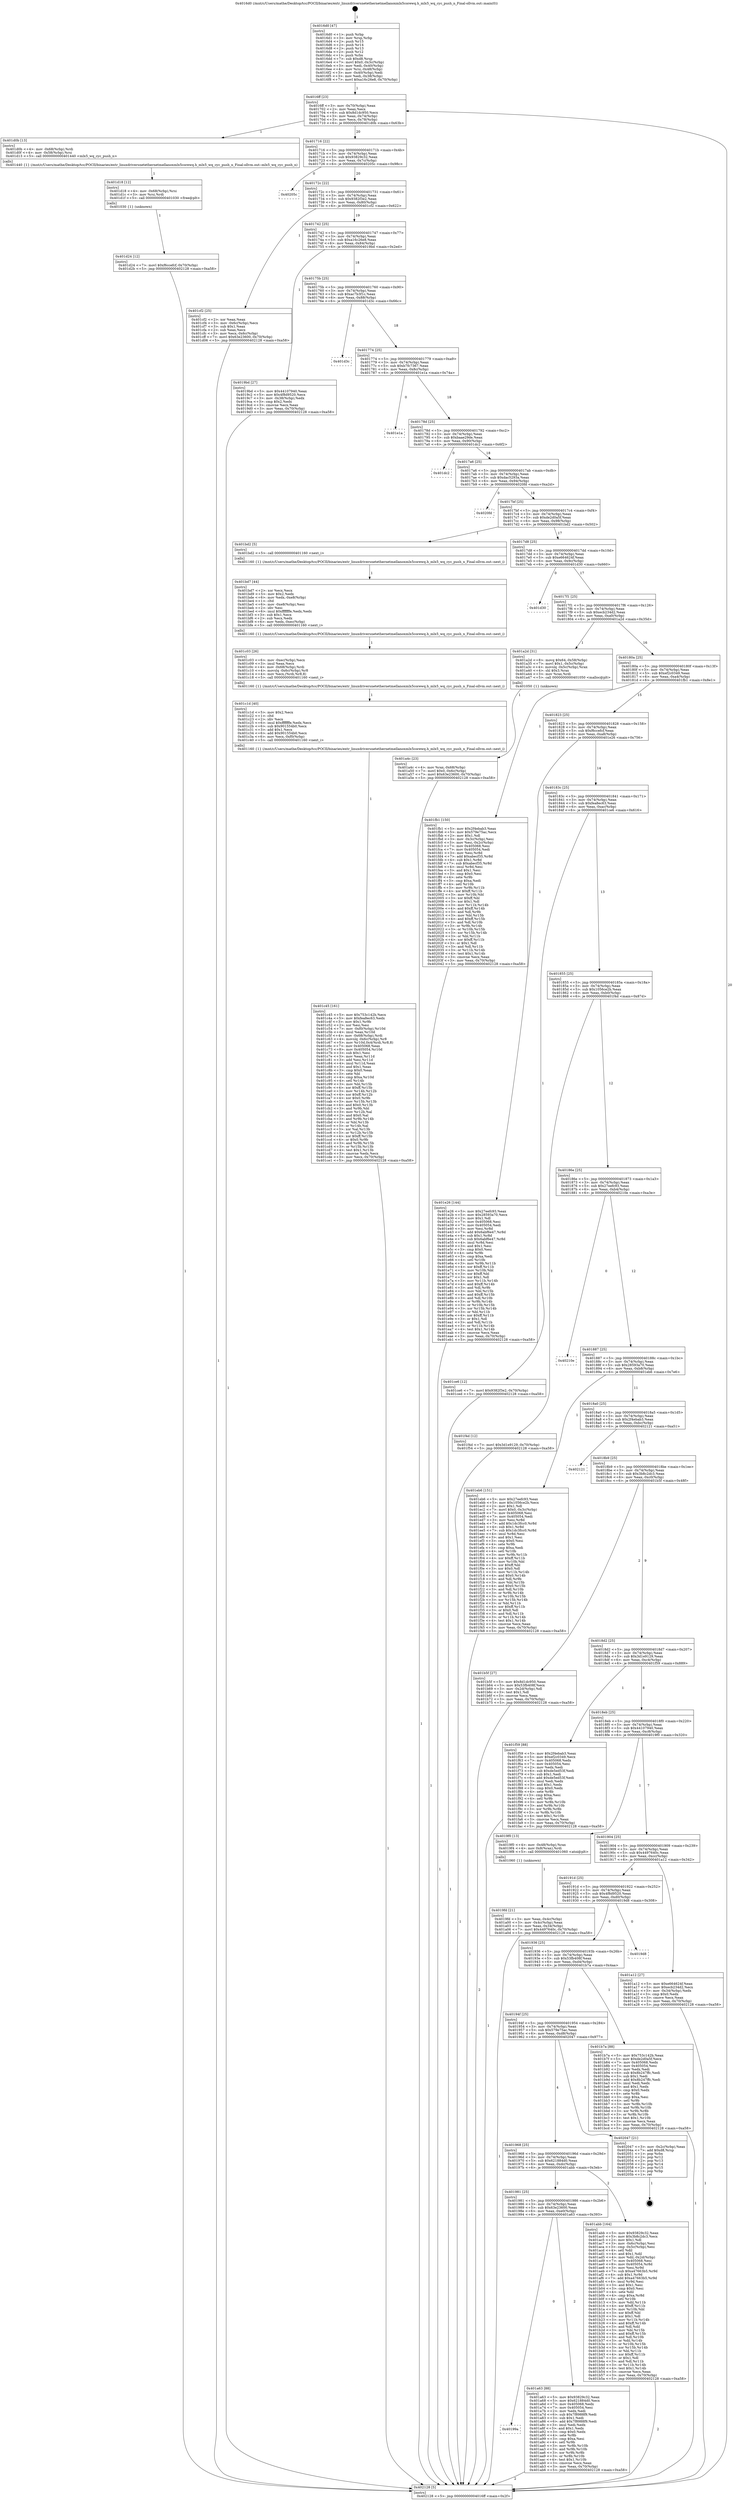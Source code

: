digraph "0x4016d0" {
  label = "0x4016d0 (/mnt/c/Users/mathe/Desktop/tcc/POCII/binaries/extr_linuxdriversnetethernetmellanoxmlx5corewq.h_mlx5_wq_cyc_push_n_Final-ollvm.out::main(0))"
  labelloc = "t"
  node[shape=record]

  Entry [label="",width=0.3,height=0.3,shape=circle,fillcolor=black,style=filled]
  "0x4016ff" [label="{
     0x4016ff [23]\l
     | [instrs]\l
     &nbsp;&nbsp;0x4016ff \<+3\>: mov -0x70(%rbp),%eax\l
     &nbsp;&nbsp;0x401702 \<+2\>: mov %eax,%ecx\l
     &nbsp;&nbsp;0x401704 \<+6\>: sub $0x8d1dc950,%ecx\l
     &nbsp;&nbsp;0x40170a \<+3\>: mov %eax,-0x74(%rbp)\l
     &nbsp;&nbsp;0x40170d \<+3\>: mov %ecx,-0x78(%rbp)\l
     &nbsp;&nbsp;0x401710 \<+6\>: je 0000000000401d0b \<main+0x63b\>\l
  }"]
  "0x401d0b" [label="{
     0x401d0b [13]\l
     | [instrs]\l
     &nbsp;&nbsp;0x401d0b \<+4\>: mov -0x68(%rbp),%rdi\l
     &nbsp;&nbsp;0x401d0f \<+4\>: mov -0x58(%rbp),%rsi\l
     &nbsp;&nbsp;0x401d13 \<+5\>: call 0000000000401440 \<mlx5_wq_cyc_push_n\>\l
     | [calls]\l
     &nbsp;&nbsp;0x401440 \{1\} (/mnt/c/Users/mathe/Desktop/tcc/POCII/binaries/extr_linuxdriversnetethernetmellanoxmlx5corewq.h_mlx5_wq_cyc_push_n_Final-ollvm.out::mlx5_wq_cyc_push_n)\l
  }"]
  "0x401716" [label="{
     0x401716 [22]\l
     | [instrs]\l
     &nbsp;&nbsp;0x401716 \<+5\>: jmp 000000000040171b \<main+0x4b\>\l
     &nbsp;&nbsp;0x40171b \<+3\>: mov -0x74(%rbp),%eax\l
     &nbsp;&nbsp;0x40171e \<+5\>: sub $0x93829c32,%eax\l
     &nbsp;&nbsp;0x401723 \<+3\>: mov %eax,-0x7c(%rbp)\l
     &nbsp;&nbsp;0x401726 \<+6\>: je 000000000040205c \<main+0x98c\>\l
  }"]
  Exit [label="",width=0.3,height=0.3,shape=circle,fillcolor=black,style=filled,peripheries=2]
  "0x40205c" [label="{
     0x40205c\l
  }", style=dashed]
  "0x40172c" [label="{
     0x40172c [22]\l
     | [instrs]\l
     &nbsp;&nbsp;0x40172c \<+5\>: jmp 0000000000401731 \<main+0x61\>\l
     &nbsp;&nbsp;0x401731 \<+3\>: mov -0x74(%rbp),%eax\l
     &nbsp;&nbsp;0x401734 \<+5\>: sub $0x9382f3e2,%eax\l
     &nbsp;&nbsp;0x401739 \<+3\>: mov %eax,-0x80(%rbp)\l
     &nbsp;&nbsp;0x40173c \<+6\>: je 0000000000401cf2 \<main+0x622\>\l
  }"]
  "0x401d24" [label="{
     0x401d24 [12]\l
     | [instrs]\l
     &nbsp;&nbsp;0x401d24 \<+7\>: movl $0xf6ccefcf,-0x70(%rbp)\l
     &nbsp;&nbsp;0x401d2b \<+5\>: jmp 0000000000402128 \<main+0xa58\>\l
  }"]
  "0x401cf2" [label="{
     0x401cf2 [25]\l
     | [instrs]\l
     &nbsp;&nbsp;0x401cf2 \<+2\>: xor %eax,%eax\l
     &nbsp;&nbsp;0x401cf4 \<+3\>: mov -0x6c(%rbp),%ecx\l
     &nbsp;&nbsp;0x401cf7 \<+3\>: sub $0x1,%eax\l
     &nbsp;&nbsp;0x401cfa \<+2\>: sub %eax,%ecx\l
     &nbsp;&nbsp;0x401cfc \<+3\>: mov %ecx,-0x6c(%rbp)\l
     &nbsp;&nbsp;0x401cff \<+7\>: movl $0x63e23600,-0x70(%rbp)\l
     &nbsp;&nbsp;0x401d06 \<+5\>: jmp 0000000000402128 \<main+0xa58\>\l
  }"]
  "0x401742" [label="{
     0x401742 [25]\l
     | [instrs]\l
     &nbsp;&nbsp;0x401742 \<+5\>: jmp 0000000000401747 \<main+0x77\>\l
     &nbsp;&nbsp;0x401747 \<+3\>: mov -0x74(%rbp),%eax\l
     &nbsp;&nbsp;0x40174a \<+5\>: sub $0xa16c26e8,%eax\l
     &nbsp;&nbsp;0x40174f \<+6\>: mov %eax,-0x84(%rbp)\l
     &nbsp;&nbsp;0x401755 \<+6\>: je 00000000004019bd \<main+0x2ed\>\l
  }"]
  "0x401d18" [label="{
     0x401d18 [12]\l
     | [instrs]\l
     &nbsp;&nbsp;0x401d18 \<+4\>: mov -0x68(%rbp),%rsi\l
     &nbsp;&nbsp;0x401d1c \<+3\>: mov %rsi,%rdi\l
     &nbsp;&nbsp;0x401d1f \<+5\>: call 0000000000401030 \<free@plt\>\l
     | [calls]\l
     &nbsp;&nbsp;0x401030 \{1\} (unknown)\l
  }"]
  "0x4019bd" [label="{
     0x4019bd [27]\l
     | [instrs]\l
     &nbsp;&nbsp;0x4019bd \<+5\>: mov $0x44107940,%eax\l
     &nbsp;&nbsp;0x4019c2 \<+5\>: mov $0x4f8d9520,%ecx\l
     &nbsp;&nbsp;0x4019c7 \<+3\>: mov -0x38(%rbp),%edx\l
     &nbsp;&nbsp;0x4019ca \<+3\>: cmp $0x2,%edx\l
     &nbsp;&nbsp;0x4019cd \<+3\>: cmovne %ecx,%eax\l
     &nbsp;&nbsp;0x4019d0 \<+3\>: mov %eax,-0x70(%rbp)\l
     &nbsp;&nbsp;0x4019d3 \<+5\>: jmp 0000000000402128 \<main+0xa58\>\l
  }"]
  "0x40175b" [label="{
     0x40175b [25]\l
     | [instrs]\l
     &nbsp;&nbsp;0x40175b \<+5\>: jmp 0000000000401760 \<main+0x90\>\l
     &nbsp;&nbsp;0x401760 \<+3\>: mov -0x74(%rbp),%eax\l
     &nbsp;&nbsp;0x401763 \<+5\>: sub $0xac7b3f1c,%eax\l
     &nbsp;&nbsp;0x401768 \<+6\>: mov %eax,-0x88(%rbp)\l
     &nbsp;&nbsp;0x40176e \<+6\>: je 0000000000401d3c \<main+0x66c\>\l
  }"]
  "0x402128" [label="{
     0x402128 [5]\l
     | [instrs]\l
     &nbsp;&nbsp;0x402128 \<+5\>: jmp 00000000004016ff \<main+0x2f\>\l
  }"]
  "0x4016d0" [label="{
     0x4016d0 [47]\l
     | [instrs]\l
     &nbsp;&nbsp;0x4016d0 \<+1\>: push %rbp\l
     &nbsp;&nbsp;0x4016d1 \<+3\>: mov %rsp,%rbp\l
     &nbsp;&nbsp;0x4016d4 \<+2\>: push %r15\l
     &nbsp;&nbsp;0x4016d6 \<+2\>: push %r14\l
     &nbsp;&nbsp;0x4016d8 \<+2\>: push %r13\l
     &nbsp;&nbsp;0x4016da \<+2\>: push %r12\l
     &nbsp;&nbsp;0x4016dc \<+1\>: push %rbx\l
     &nbsp;&nbsp;0x4016dd \<+7\>: sub $0xd8,%rsp\l
     &nbsp;&nbsp;0x4016e4 \<+7\>: movl $0x0,-0x3c(%rbp)\l
     &nbsp;&nbsp;0x4016eb \<+3\>: mov %edi,-0x40(%rbp)\l
     &nbsp;&nbsp;0x4016ee \<+4\>: mov %rsi,-0x48(%rbp)\l
     &nbsp;&nbsp;0x4016f2 \<+3\>: mov -0x40(%rbp),%edi\l
     &nbsp;&nbsp;0x4016f5 \<+3\>: mov %edi,-0x38(%rbp)\l
     &nbsp;&nbsp;0x4016f8 \<+7\>: movl $0xa16c26e8,-0x70(%rbp)\l
  }"]
  "0x401c45" [label="{
     0x401c45 [161]\l
     | [instrs]\l
     &nbsp;&nbsp;0x401c45 \<+5\>: mov $0x753c142b,%ecx\l
     &nbsp;&nbsp;0x401c4a \<+5\>: mov $0xfea8ec63,%edx\l
     &nbsp;&nbsp;0x401c4f \<+3\>: mov $0x1,%r9b\l
     &nbsp;&nbsp;0x401c52 \<+2\>: xor %esi,%esi\l
     &nbsp;&nbsp;0x401c54 \<+7\>: mov -0xf0(%rbp),%r10d\l
     &nbsp;&nbsp;0x401c5b \<+4\>: imul %eax,%r10d\l
     &nbsp;&nbsp;0x401c5f \<+4\>: mov -0x68(%rbp),%rdi\l
     &nbsp;&nbsp;0x401c63 \<+4\>: movslq -0x6c(%rbp),%r8\l
     &nbsp;&nbsp;0x401c67 \<+5\>: mov %r10d,0x4(%rdi,%r8,8)\l
     &nbsp;&nbsp;0x401c6c \<+7\>: mov 0x405068,%eax\l
     &nbsp;&nbsp;0x401c73 \<+8\>: mov 0x405054,%r10d\l
     &nbsp;&nbsp;0x401c7b \<+3\>: sub $0x1,%esi\l
     &nbsp;&nbsp;0x401c7e \<+3\>: mov %eax,%r11d\l
     &nbsp;&nbsp;0x401c81 \<+3\>: add %esi,%r11d\l
     &nbsp;&nbsp;0x401c84 \<+4\>: imul %r11d,%eax\l
     &nbsp;&nbsp;0x401c88 \<+3\>: and $0x1,%eax\l
     &nbsp;&nbsp;0x401c8b \<+3\>: cmp $0x0,%eax\l
     &nbsp;&nbsp;0x401c8e \<+3\>: sete %bl\l
     &nbsp;&nbsp;0x401c91 \<+4\>: cmp $0xa,%r10d\l
     &nbsp;&nbsp;0x401c95 \<+4\>: setl %r14b\l
     &nbsp;&nbsp;0x401c99 \<+3\>: mov %bl,%r15b\l
     &nbsp;&nbsp;0x401c9c \<+4\>: xor $0xff,%r15b\l
     &nbsp;&nbsp;0x401ca0 \<+3\>: mov %r14b,%r12b\l
     &nbsp;&nbsp;0x401ca3 \<+4\>: xor $0xff,%r12b\l
     &nbsp;&nbsp;0x401ca7 \<+4\>: xor $0x0,%r9b\l
     &nbsp;&nbsp;0x401cab \<+3\>: mov %r15b,%r13b\l
     &nbsp;&nbsp;0x401cae \<+4\>: and $0x0,%r13b\l
     &nbsp;&nbsp;0x401cb2 \<+3\>: and %r9b,%bl\l
     &nbsp;&nbsp;0x401cb5 \<+3\>: mov %r12b,%al\l
     &nbsp;&nbsp;0x401cb8 \<+2\>: and $0x0,%al\l
     &nbsp;&nbsp;0x401cba \<+3\>: and %r9b,%r14b\l
     &nbsp;&nbsp;0x401cbd \<+3\>: or %bl,%r13b\l
     &nbsp;&nbsp;0x401cc0 \<+3\>: or %r14b,%al\l
     &nbsp;&nbsp;0x401cc3 \<+3\>: xor %al,%r13b\l
     &nbsp;&nbsp;0x401cc6 \<+3\>: or %r12b,%r15b\l
     &nbsp;&nbsp;0x401cc9 \<+4\>: xor $0xff,%r15b\l
     &nbsp;&nbsp;0x401ccd \<+4\>: or $0x0,%r9b\l
     &nbsp;&nbsp;0x401cd1 \<+3\>: and %r9b,%r15b\l
     &nbsp;&nbsp;0x401cd4 \<+3\>: or %r15b,%r13b\l
     &nbsp;&nbsp;0x401cd7 \<+4\>: test $0x1,%r13b\l
     &nbsp;&nbsp;0x401cdb \<+3\>: cmovne %edx,%ecx\l
     &nbsp;&nbsp;0x401cde \<+3\>: mov %ecx,-0x70(%rbp)\l
     &nbsp;&nbsp;0x401ce1 \<+5\>: jmp 0000000000402128 \<main+0xa58\>\l
  }"]
  "0x401d3c" [label="{
     0x401d3c\l
  }", style=dashed]
  "0x401774" [label="{
     0x401774 [25]\l
     | [instrs]\l
     &nbsp;&nbsp;0x401774 \<+5\>: jmp 0000000000401779 \<main+0xa9\>\l
     &nbsp;&nbsp;0x401779 \<+3\>: mov -0x74(%rbp),%eax\l
     &nbsp;&nbsp;0x40177c \<+5\>: sub $0xb7fc7367,%eax\l
     &nbsp;&nbsp;0x401781 \<+6\>: mov %eax,-0x8c(%rbp)\l
     &nbsp;&nbsp;0x401787 \<+6\>: je 0000000000401e1a \<main+0x74a\>\l
  }"]
  "0x401c1d" [label="{
     0x401c1d [40]\l
     | [instrs]\l
     &nbsp;&nbsp;0x401c1d \<+5\>: mov $0x2,%ecx\l
     &nbsp;&nbsp;0x401c22 \<+1\>: cltd\l
     &nbsp;&nbsp;0x401c23 \<+2\>: idiv %ecx\l
     &nbsp;&nbsp;0x401c25 \<+6\>: imul $0xfffffffe,%edx,%ecx\l
     &nbsp;&nbsp;0x401c2b \<+6\>: sub $0x901554b0,%ecx\l
     &nbsp;&nbsp;0x401c31 \<+3\>: add $0x1,%ecx\l
     &nbsp;&nbsp;0x401c34 \<+6\>: add $0x901554b0,%ecx\l
     &nbsp;&nbsp;0x401c3a \<+6\>: mov %ecx,-0xf0(%rbp)\l
     &nbsp;&nbsp;0x401c40 \<+5\>: call 0000000000401160 \<next_i\>\l
     | [calls]\l
     &nbsp;&nbsp;0x401160 \{1\} (/mnt/c/Users/mathe/Desktop/tcc/POCII/binaries/extr_linuxdriversnetethernetmellanoxmlx5corewq.h_mlx5_wq_cyc_push_n_Final-ollvm.out::next_i)\l
  }"]
  "0x401e1a" [label="{
     0x401e1a\l
  }", style=dashed]
  "0x40178d" [label="{
     0x40178d [25]\l
     | [instrs]\l
     &nbsp;&nbsp;0x40178d \<+5\>: jmp 0000000000401792 \<main+0xc2\>\l
     &nbsp;&nbsp;0x401792 \<+3\>: mov -0x74(%rbp),%eax\l
     &nbsp;&nbsp;0x401795 \<+5\>: sub $0xbaae29de,%eax\l
     &nbsp;&nbsp;0x40179a \<+6\>: mov %eax,-0x90(%rbp)\l
     &nbsp;&nbsp;0x4017a0 \<+6\>: je 0000000000401dc2 \<main+0x6f2\>\l
  }"]
  "0x401c03" [label="{
     0x401c03 [26]\l
     | [instrs]\l
     &nbsp;&nbsp;0x401c03 \<+6\>: mov -0xec(%rbp),%ecx\l
     &nbsp;&nbsp;0x401c09 \<+3\>: imul %eax,%ecx\l
     &nbsp;&nbsp;0x401c0c \<+4\>: mov -0x68(%rbp),%rdi\l
     &nbsp;&nbsp;0x401c10 \<+4\>: movslq -0x6c(%rbp),%r8\l
     &nbsp;&nbsp;0x401c14 \<+4\>: mov %ecx,(%rdi,%r8,8)\l
     &nbsp;&nbsp;0x401c18 \<+5\>: call 0000000000401160 \<next_i\>\l
     | [calls]\l
     &nbsp;&nbsp;0x401160 \{1\} (/mnt/c/Users/mathe/Desktop/tcc/POCII/binaries/extr_linuxdriversnetethernetmellanoxmlx5corewq.h_mlx5_wq_cyc_push_n_Final-ollvm.out::next_i)\l
  }"]
  "0x401dc2" [label="{
     0x401dc2\l
  }", style=dashed]
  "0x4017a6" [label="{
     0x4017a6 [25]\l
     | [instrs]\l
     &nbsp;&nbsp;0x4017a6 \<+5\>: jmp 00000000004017ab \<main+0xdb\>\l
     &nbsp;&nbsp;0x4017ab \<+3\>: mov -0x74(%rbp),%eax\l
     &nbsp;&nbsp;0x4017ae \<+5\>: sub $0xdac5293a,%eax\l
     &nbsp;&nbsp;0x4017b3 \<+6\>: mov %eax,-0x94(%rbp)\l
     &nbsp;&nbsp;0x4017b9 \<+6\>: je 00000000004020fd \<main+0xa2d\>\l
  }"]
  "0x401bd7" [label="{
     0x401bd7 [44]\l
     | [instrs]\l
     &nbsp;&nbsp;0x401bd7 \<+2\>: xor %ecx,%ecx\l
     &nbsp;&nbsp;0x401bd9 \<+5\>: mov $0x2,%edx\l
     &nbsp;&nbsp;0x401bde \<+6\>: mov %edx,-0xe8(%rbp)\l
     &nbsp;&nbsp;0x401be4 \<+1\>: cltd\l
     &nbsp;&nbsp;0x401be5 \<+6\>: mov -0xe8(%rbp),%esi\l
     &nbsp;&nbsp;0x401beb \<+2\>: idiv %esi\l
     &nbsp;&nbsp;0x401bed \<+6\>: imul $0xfffffffe,%edx,%edx\l
     &nbsp;&nbsp;0x401bf3 \<+3\>: sub $0x1,%ecx\l
     &nbsp;&nbsp;0x401bf6 \<+2\>: sub %ecx,%edx\l
     &nbsp;&nbsp;0x401bf8 \<+6\>: mov %edx,-0xec(%rbp)\l
     &nbsp;&nbsp;0x401bfe \<+5\>: call 0000000000401160 \<next_i\>\l
     | [calls]\l
     &nbsp;&nbsp;0x401160 \{1\} (/mnt/c/Users/mathe/Desktop/tcc/POCII/binaries/extr_linuxdriversnetethernetmellanoxmlx5corewq.h_mlx5_wq_cyc_push_n_Final-ollvm.out::next_i)\l
  }"]
  "0x4020fd" [label="{
     0x4020fd\l
  }", style=dashed]
  "0x4017bf" [label="{
     0x4017bf [25]\l
     | [instrs]\l
     &nbsp;&nbsp;0x4017bf \<+5\>: jmp 00000000004017c4 \<main+0xf4\>\l
     &nbsp;&nbsp;0x4017c4 \<+3\>: mov -0x74(%rbp),%eax\l
     &nbsp;&nbsp;0x4017c7 \<+5\>: sub $0xde2d0a5f,%eax\l
     &nbsp;&nbsp;0x4017cc \<+6\>: mov %eax,-0x98(%rbp)\l
     &nbsp;&nbsp;0x4017d2 \<+6\>: je 0000000000401bd2 \<main+0x502\>\l
  }"]
  "0x40199a" [label="{
     0x40199a\l
  }", style=dashed]
  "0x401bd2" [label="{
     0x401bd2 [5]\l
     | [instrs]\l
     &nbsp;&nbsp;0x401bd2 \<+5\>: call 0000000000401160 \<next_i\>\l
     | [calls]\l
     &nbsp;&nbsp;0x401160 \{1\} (/mnt/c/Users/mathe/Desktop/tcc/POCII/binaries/extr_linuxdriversnetethernetmellanoxmlx5corewq.h_mlx5_wq_cyc_push_n_Final-ollvm.out::next_i)\l
  }"]
  "0x4017d8" [label="{
     0x4017d8 [25]\l
     | [instrs]\l
     &nbsp;&nbsp;0x4017d8 \<+5\>: jmp 00000000004017dd \<main+0x10d\>\l
     &nbsp;&nbsp;0x4017dd \<+3\>: mov -0x74(%rbp),%eax\l
     &nbsp;&nbsp;0x4017e0 \<+5\>: sub $0xe664624f,%eax\l
     &nbsp;&nbsp;0x4017e5 \<+6\>: mov %eax,-0x9c(%rbp)\l
     &nbsp;&nbsp;0x4017eb \<+6\>: je 0000000000401d30 \<main+0x660\>\l
  }"]
  "0x401a63" [label="{
     0x401a63 [88]\l
     | [instrs]\l
     &nbsp;&nbsp;0x401a63 \<+5\>: mov $0x93829c32,%eax\l
     &nbsp;&nbsp;0x401a68 \<+5\>: mov $0x621884d0,%ecx\l
     &nbsp;&nbsp;0x401a6d \<+7\>: mov 0x405068,%edx\l
     &nbsp;&nbsp;0x401a74 \<+7\>: mov 0x405054,%esi\l
     &nbsp;&nbsp;0x401a7b \<+2\>: mov %edx,%edi\l
     &nbsp;&nbsp;0x401a7d \<+6\>: sub $0x7f8988f9,%edi\l
     &nbsp;&nbsp;0x401a83 \<+3\>: sub $0x1,%edi\l
     &nbsp;&nbsp;0x401a86 \<+6\>: add $0x7f8988f9,%edi\l
     &nbsp;&nbsp;0x401a8c \<+3\>: imul %edi,%edx\l
     &nbsp;&nbsp;0x401a8f \<+3\>: and $0x1,%edx\l
     &nbsp;&nbsp;0x401a92 \<+3\>: cmp $0x0,%edx\l
     &nbsp;&nbsp;0x401a95 \<+4\>: sete %r8b\l
     &nbsp;&nbsp;0x401a99 \<+3\>: cmp $0xa,%esi\l
     &nbsp;&nbsp;0x401a9c \<+4\>: setl %r9b\l
     &nbsp;&nbsp;0x401aa0 \<+3\>: mov %r8b,%r10b\l
     &nbsp;&nbsp;0x401aa3 \<+3\>: and %r9b,%r10b\l
     &nbsp;&nbsp;0x401aa6 \<+3\>: xor %r9b,%r8b\l
     &nbsp;&nbsp;0x401aa9 \<+3\>: or %r8b,%r10b\l
     &nbsp;&nbsp;0x401aac \<+4\>: test $0x1,%r10b\l
     &nbsp;&nbsp;0x401ab0 \<+3\>: cmovne %ecx,%eax\l
     &nbsp;&nbsp;0x401ab3 \<+3\>: mov %eax,-0x70(%rbp)\l
     &nbsp;&nbsp;0x401ab6 \<+5\>: jmp 0000000000402128 \<main+0xa58\>\l
  }"]
  "0x401d30" [label="{
     0x401d30\l
  }", style=dashed]
  "0x4017f1" [label="{
     0x4017f1 [25]\l
     | [instrs]\l
     &nbsp;&nbsp;0x4017f1 \<+5\>: jmp 00000000004017f6 \<main+0x126\>\l
     &nbsp;&nbsp;0x4017f6 \<+3\>: mov -0x74(%rbp),%eax\l
     &nbsp;&nbsp;0x4017f9 \<+5\>: sub $0xecb234d2,%eax\l
     &nbsp;&nbsp;0x4017fe \<+6\>: mov %eax,-0xa0(%rbp)\l
     &nbsp;&nbsp;0x401804 \<+6\>: je 0000000000401a2d \<main+0x35d\>\l
  }"]
  "0x401981" [label="{
     0x401981 [25]\l
     | [instrs]\l
     &nbsp;&nbsp;0x401981 \<+5\>: jmp 0000000000401986 \<main+0x2b6\>\l
     &nbsp;&nbsp;0x401986 \<+3\>: mov -0x74(%rbp),%eax\l
     &nbsp;&nbsp;0x401989 \<+5\>: sub $0x63e23600,%eax\l
     &nbsp;&nbsp;0x40198e \<+6\>: mov %eax,-0xe0(%rbp)\l
     &nbsp;&nbsp;0x401994 \<+6\>: je 0000000000401a63 \<main+0x393\>\l
  }"]
  "0x401a2d" [label="{
     0x401a2d [31]\l
     | [instrs]\l
     &nbsp;&nbsp;0x401a2d \<+8\>: movq $0x64,-0x58(%rbp)\l
     &nbsp;&nbsp;0x401a35 \<+7\>: movl $0x1,-0x5c(%rbp)\l
     &nbsp;&nbsp;0x401a3c \<+4\>: movslq -0x5c(%rbp),%rax\l
     &nbsp;&nbsp;0x401a40 \<+4\>: shl $0x3,%rax\l
     &nbsp;&nbsp;0x401a44 \<+3\>: mov %rax,%rdi\l
     &nbsp;&nbsp;0x401a47 \<+5\>: call 0000000000401050 \<malloc@plt\>\l
     | [calls]\l
     &nbsp;&nbsp;0x401050 \{1\} (unknown)\l
  }"]
  "0x40180a" [label="{
     0x40180a [25]\l
     | [instrs]\l
     &nbsp;&nbsp;0x40180a \<+5\>: jmp 000000000040180f \<main+0x13f\>\l
     &nbsp;&nbsp;0x40180f \<+3\>: mov -0x74(%rbp),%eax\l
     &nbsp;&nbsp;0x401812 \<+5\>: sub $0xef2c0349,%eax\l
     &nbsp;&nbsp;0x401817 \<+6\>: mov %eax,-0xa4(%rbp)\l
     &nbsp;&nbsp;0x40181d \<+6\>: je 0000000000401fb1 \<main+0x8e1\>\l
  }"]
  "0x401abb" [label="{
     0x401abb [164]\l
     | [instrs]\l
     &nbsp;&nbsp;0x401abb \<+5\>: mov $0x93829c32,%eax\l
     &nbsp;&nbsp;0x401ac0 \<+5\>: mov $0x3b8c2dc3,%ecx\l
     &nbsp;&nbsp;0x401ac5 \<+2\>: mov $0x1,%dl\l
     &nbsp;&nbsp;0x401ac7 \<+3\>: mov -0x6c(%rbp),%esi\l
     &nbsp;&nbsp;0x401aca \<+3\>: cmp -0x5c(%rbp),%esi\l
     &nbsp;&nbsp;0x401acd \<+4\>: setl %dil\l
     &nbsp;&nbsp;0x401ad1 \<+4\>: and $0x1,%dil\l
     &nbsp;&nbsp;0x401ad5 \<+4\>: mov %dil,-0x2d(%rbp)\l
     &nbsp;&nbsp;0x401ad9 \<+7\>: mov 0x405068,%esi\l
     &nbsp;&nbsp;0x401ae0 \<+8\>: mov 0x405054,%r8d\l
     &nbsp;&nbsp;0x401ae8 \<+3\>: mov %esi,%r9d\l
     &nbsp;&nbsp;0x401aeb \<+7\>: sub $0xa47663b5,%r9d\l
     &nbsp;&nbsp;0x401af2 \<+4\>: sub $0x1,%r9d\l
     &nbsp;&nbsp;0x401af6 \<+7\>: add $0xa47663b5,%r9d\l
     &nbsp;&nbsp;0x401afd \<+4\>: imul %r9d,%esi\l
     &nbsp;&nbsp;0x401b01 \<+3\>: and $0x1,%esi\l
     &nbsp;&nbsp;0x401b04 \<+3\>: cmp $0x0,%esi\l
     &nbsp;&nbsp;0x401b07 \<+4\>: sete %dil\l
     &nbsp;&nbsp;0x401b0b \<+4\>: cmp $0xa,%r8d\l
     &nbsp;&nbsp;0x401b0f \<+4\>: setl %r10b\l
     &nbsp;&nbsp;0x401b13 \<+3\>: mov %dil,%r11b\l
     &nbsp;&nbsp;0x401b16 \<+4\>: xor $0xff,%r11b\l
     &nbsp;&nbsp;0x401b1a \<+3\>: mov %r10b,%bl\l
     &nbsp;&nbsp;0x401b1d \<+3\>: xor $0xff,%bl\l
     &nbsp;&nbsp;0x401b20 \<+3\>: xor $0x1,%dl\l
     &nbsp;&nbsp;0x401b23 \<+3\>: mov %r11b,%r14b\l
     &nbsp;&nbsp;0x401b26 \<+4\>: and $0xff,%r14b\l
     &nbsp;&nbsp;0x401b2a \<+3\>: and %dl,%dil\l
     &nbsp;&nbsp;0x401b2d \<+3\>: mov %bl,%r15b\l
     &nbsp;&nbsp;0x401b30 \<+4\>: and $0xff,%r15b\l
     &nbsp;&nbsp;0x401b34 \<+3\>: and %dl,%r10b\l
     &nbsp;&nbsp;0x401b37 \<+3\>: or %dil,%r14b\l
     &nbsp;&nbsp;0x401b3a \<+3\>: or %r10b,%r15b\l
     &nbsp;&nbsp;0x401b3d \<+3\>: xor %r15b,%r14b\l
     &nbsp;&nbsp;0x401b40 \<+3\>: or %bl,%r11b\l
     &nbsp;&nbsp;0x401b43 \<+4\>: xor $0xff,%r11b\l
     &nbsp;&nbsp;0x401b47 \<+3\>: or $0x1,%dl\l
     &nbsp;&nbsp;0x401b4a \<+3\>: and %dl,%r11b\l
     &nbsp;&nbsp;0x401b4d \<+3\>: or %r11b,%r14b\l
     &nbsp;&nbsp;0x401b50 \<+4\>: test $0x1,%r14b\l
     &nbsp;&nbsp;0x401b54 \<+3\>: cmovne %ecx,%eax\l
     &nbsp;&nbsp;0x401b57 \<+3\>: mov %eax,-0x70(%rbp)\l
     &nbsp;&nbsp;0x401b5a \<+5\>: jmp 0000000000402128 \<main+0xa58\>\l
  }"]
  "0x401fb1" [label="{
     0x401fb1 [150]\l
     | [instrs]\l
     &nbsp;&nbsp;0x401fb1 \<+5\>: mov $0x2f4ebab3,%eax\l
     &nbsp;&nbsp;0x401fb6 \<+5\>: mov $0x579e75ac,%ecx\l
     &nbsp;&nbsp;0x401fbb \<+2\>: mov $0x1,%dl\l
     &nbsp;&nbsp;0x401fbd \<+3\>: mov -0x3c(%rbp),%esi\l
     &nbsp;&nbsp;0x401fc0 \<+3\>: mov %esi,-0x2c(%rbp)\l
     &nbsp;&nbsp;0x401fc3 \<+7\>: mov 0x405068,%esi\l
     &nbsp;&nbsp;0x401fca \<+7\>: mov 0x405054,%edi\l
     &nbsp;&nbsp;0x401fd1 \<+3\>: mov %esi,%r8d\l
     &nbsp;&nbsp;0x401fd4 \<+7\>: add $0xabecf35,%r8d\l
     &nbsp;&nbsp;0x401fdb \<+4\>: sub $0x1,%r8d\l
     &nbsp;&nbsp;0x401fdf \<+7\>: sub $0xabecf35,%r8d\l
     &nbsp;&nbsp;0x401fe6 \<+4\>: imul %r8d,%esi\l
     &nbsp;&nbsp;0x401fea \<+3\>: and $0x1,%esi\l
     &nbsp;&nbsp;0x401fed \<+3\>: cmp $0x0,%esi\l
     &nbsp;&nbsp;0x401ff0 \<+4\>: sete %r9b\l
     &nbsp;&nbsp;0x401ff4 \<+3\>: cmp $0xa,%edi\l
     &nbsp;&nbsp;0x401ff7 \<+4\>: setl %r10b\l
     &nbsp;&nbsp;0x401ffb \<+3\>: mov %r9b,%r11b\l
     &nbsp;&nbsp;0x401ffe \<+4\>: xor $0xff,%r11b\l
     &nbsp;&nbsp;0x402002 \<+3\>: mov %r10b,%bl\l
     &nbsp;&nbsp;0x402005 \<+3\>: xor $0xff,%bl\l
     &nbsp;&nbsp;0x402008 \<+3\>: xor $0x1,%dl\l
     &nbsp;&nbsp;0x40200b \<+3\>: mov %r11b,%r14b\l
     &nbsp;&nbsp;0x40200e \<+4\>: and $0xff,%r14b\l
     &nbsp;&nbsp;0x402012 \<+3\>: and %dl,%r9b\l
     &nbsp;&nbsp;0x402015 \<+3\>: mov %bl,%r15b\l
     &nbsp;&nbsp;0x402018 \<+4\>: and $0xff,%r15b\l
     &nbsp;&nbsp;0x40201c \<+3\>: and %dl,%r10b\l
     &nbsp;&nbsp;0x40201f \<+3\>: or %r9b,%r14b\l
     &nbsp;&nbsp;0x402022 \<+3\>: or %r10b,%r15b\l
     &nbsp;&nbsp;0x402025 \<+3\>: xor %r15b,%r14b\l
     &nbsp;&nbsp;0x402028 \<+3\>: or %bl,%r11b\l
     &nbsp;&nbsp;0x40202b \<+4\>: xor $0xff,%r11b\l
     &nbsp;&nbsp;0x40202f \<+3\>: or $0x1,%dl\l
     &nbsp;&nbsp;0x402032 \<+3\>: and %dl,%r11b\l
     &nbsp;&nbsp;0x402035 \<+3\>: or %r11b,%r14b\l
     &nbsp;&nbsp;0x402038 \<+4\>: test $0x1,%r14b\l
     &nbsp;&nbsp;0x40203c \<+3\>: cmovne %ecx,%eax\l
     &nbsp;&nbsp;0x40203f \<+3\>: mov %eax,-0x70(%rbp)\l
     &nbsp;&nbsp;0x402042 \<+5\>: jmp 0000000000402128 \<main+0xa58\>\l
  }"]
  "0x401823" [label="{
     0x401823 [25]\l
     | [instrs]\l
     &nbsp;&nbsp;0x401823 \<+5\>: jmp 0000000000401828 \<main+0x158\>\l
     &nbsp;&nbsp;0x401828 \<+3\>: mov -0x74(%rbp),%eax\l
     &nbsp;&nbsp;0x40182b \<+5\>: sub $0xf6ccefcf,%eax\l
     &nbsp;&nbsp;0x401830 \<+6\>: mov %eax,-0xa8(%rbp)\l
     &nbsp;&nbsp;0x401836 \<+6\>: je 0000000000401e26 \<main+0x756\>\l
  }"]
  "0x401968" [label="{
     0x401968 [25]\l
     | [instrs]\l
     &nbsp;&nbsp;0x401968 \<+5\>: jmp 000000000040196d \<main+0x29d\>\l
     &nbsp;&nbsp;0x40196d \<+3\>: mov -0x74(%rbp),%eax\l
     &nbsp;&nbsp;0x401970 \<+5\>: sub $0x621884d0,%eax\l
     &nbsp;&nbsp;0x401975 \<+6\>: mov %eax,-0xdc(%rbp)\l
     &nbsp;&nbsp;0x40197b \<+6\>: je 0000000000401abb \<main+0x3eb\>\l
  }"]
  "0x401e26" [label="{
     0x401e26 [144]\l
     | [instrs]\l
     &nbsp;&nbsp;0x401e26 \<+5\>: mov $0x27eefc93,%eax\l
     &nbsp;&nbsp;0x401e2b \<+5\>: mov $0x28593a70,%ecx\l
     &nbsp;&nbsp;0x401e30 \<+2\>: mov $0x1,%dl\l
     &nbsp;&nbsp;0x401e32 \<+7\>: mov 0x405068,%esi\l
     &nbsp;&nbsp;0x401e39 \<+7\>: mov 0x405054,%edi\l
     &nbsp;&nbsp;0x401e40 \<+3\>: mov %esi,%r8d\l
     &nbsp;&nbsp;0x401e43 \<+7\>: add $0x6abf6e47,%r8d\l
     &nbsp;&nbsp;0x401e4a \<+4\>: sub $0x1,%r8d\l
     &nbsp;&nbsp;0x401e4e \<+7\>: sub $0x6abf6e47,%r8d\l
     &nbsp;&nbsp;0x401e55 \<+4\>: imul %r8d,%esi\l
     &nbsp;&nbsp;0x401e59 \<+3\>: and $0x1,%esi\l
     &nbsp;&nbsp;0x401e5c \<+3\>: cmp $0x0,%esi\l
     &nbsp;&nbsp;0x401e5f \<+4\>: sete %r9b\l
     &nbsp;&nbsp;0x401e63 \<+3\>: cmp $0xa,%edi\l
     &nbsp;&nbsp;0x401e66 \<+4\>: setl %r10b\l
     &nbsp;&nbsp;0x401e6a \<+3\>: mov %r9b,%r11b\l
     &nbsp;&nbsp;0x401e6d \<+4\>: xor $0xff,%r11b\l
     &nbsp;&nbsp;0x401e71 \<+3\>: mov %r10b,%bl\l
     &nbsp;&nbsp;0x401e74 \<+3\>: xor $0xff,%bl\l
     &nbsp;&nbsp;0x401e77 \<+3\>: xor $0x1,%dl\l
     &nbsp;&nbsp;0x401e7a \<+3\>: mov %r11b,%r14b\l
     &nbsp;&nbsp;0x401e7d \<+4\>: and $0xff,%r14b\l
     &nbsp;&nbsp;0x401e81 \<+3\>: and %dl,%r9b\l
     &nbsp;&nbsp;0x401e84 \<+3\>: mov %bl,%r15b\l
     &nbsp;&nbsp;0x401e87 \<+4\>: and $0xff,%r15b\l
     &nbsp;&nbsp;0x401e8b \<+3\>: and %dl,%r10b\l
     &nbsp;&nbsp;0x401e8e \<+3\>: or %r9b,%r14b\l
     &nbsp;&nbsp;0x401e91 \<+3\>: or %r10b,%r15b\l
     &nbsp;&nbsp;0x401e94 \<+3\>: xor %r15b,%r14b\l
     &nbsp;&nbsp;0x401e97 \<+3\>: or %bl,%r11b\l
     &nbsp;&nbsp;0x401e9a \<+4\>: xor $0xff,%r11b\l
     &nbsp;&nbsp;0x401e9e \<+3\>: or $0x1,%dl\l
     &nbsp;&nbsp;0x401ea1 \<+3\>: and %dl,%r11b\l
     &nbsp;&nbsp;0x401ea4 \<+3\>: or %r11b,%r14b\l
     &nbsp;&nbsp;0x401ea7 \<+4\>: test $0x1,%r14b\l
     &nbsp;&nbsp;0x401eab \<+3\>: cmovne %ecx,%eax\l
     &nbsp;&nbsp;0x401eae \<+3\>: mov %eax,-0x70(%rbp)\l
     &nbsp;&nbsp;0x401eb1 \<+5\>: jmp 0000000000402128 \<main+0xa58\>\l
  }"]
  "0x40183c" [label="{
     0x40183c [25]\l
     | [instrs]\l
     &nbsp;&nbsp;0x40183c \<+5\>: jmp 0000000000401841 \<main+0x171\>\l
     &nbsp;&nbsp;0x401841 \<+3\>: mov -0x74(%rbp),%eax\l
     &nbsp;&nbsp;0x401844 \<+5\>: sub $0xfea8ec63,%eax\l
     &nbsp;&nbsp;0x401849 \<+6\>: mov %eax,-0xac(%rbp)\l
     &nbsp;&nbsp;0x40184f \<+6\>: je 0000000000401ce6 \<main+0x616\>\l
  }"]
  "0x402047" [label="{
     0x402047 [21]\l
     | [instrs]\l
     &nbsp;&nbsp;0x402047 \<+3\>: mov -0x2c(%rbp),%eax\l
     &nbsp;&nbsp;0x40204a \<+7\>: add $0xd8,%rsp\l
     &nbsp;&nbsp;0x402051 \<+1\>: pop %rbx\l
     &nbsp;&nbsp;0x402052 \<+2\>: pop %r12\l
     &nbsp;&nbsp;0x402054 \<+2\>: pop %r13\l
     &nbsp;&nbsp;0x402056 \<+2\>: pop %r14\l
     &nbsp;&nbsp;0x402058 \<+2\>: pop %r15\l
     &nbsp;&nbsp;0x40205a \<+1\>: pop %rbp\l
     &nbsp;&nbsp;0x40205b \<+1\>: ret\l
  }"]
  "0x401ce6" [label="{
     0x401ce6 [12]\l
     | [instrs]\l
     &nbsp;&nbsp;0x401ce6 \<+7\>: movl $0x9382f3e2,-0x70(%rbp)\l
     &nbsp;&nbsp;0x401ced \<+5\>: jmp 0000000000402128 \<main+0xa58\>\l
  }"]
  "0x401855" [label="{
     0x401855 [25]\l
     | [instrs]\l
     &nbsp;&nbsp;0x401855 \<+5\>: jmp 000000000040185a \<main+0x18a\>\l
     &nbsp;&nbsp;0x40185a \<+3\>: mov -0x74(%rbp),%eax\l
     &nbsp;&nbsp;0x40185d \<+5\>: sub $0x1056ce2b,%eax\l
     &nbsp;&nbsp;0x401862 \<+6\>: mov %eax,-0xb0(%rbp)\l
     &nbsp;&nbsp;0x401868 \<+6\>: je 0000000000401f4d \<main+0x87d\>\l
  }"]
  "0x40194f" [label="{
     0x40194f [25]\l
     | [instrs]\l
     &nbsp;&nbsp;0x40194f \<+5\>: jmp 0000000000401954 \<main+0x284\>\l
     &nbsp;&nbsp;0x401954 \<+3\>: mov -0x74(%rbp),%eax\l
     &nbsp;&nbsp;0x401957 \<+5\>: sub $0x579e75ac,%eax\l
     &nbsp;&nbsp;0x40195c \<+6\>: mov %eax,-0xd8(%rbp)\l
     &nbsp;&nbsp;0x401962 \<+6\>: je 0000000000402047 \<main+0x977\>\l
  }"]
  "0x401f4d" [label="{
     0x401f4d [12]\l
     | [instrs]\l
     &nbsp;&nbsp;0x401f4d \<+7\>: movl $0x3d1e9129,-0x70(%rbp)\l
     &nbsp;&nbsp;0x401f54 \<+5\>: jmp 0000000000402128 \<main+0xa58\>\l
  }"]
  "0x40186e" [label="{
     0x40186e [25]\l
     | [instrs]\l
     &nbsp;&nbsp;0x40186e \<+5\>: jmp 0000000000401873 \<main+0x1a3\>\l
     &nbsp;&nbsp;0x401873 \<+3\>: mov -0x74(%rbp),%eax\l
     &nbsp;&nbsp;0x401876 \<+5\>: sub $0x27eefc93,%eax\l
     &nbsp;&nbsp;0x40187b \<+6\>: mov %eax,-0xb4(%rbp)\l
     &nbsp;&nbsp;0x401881 \<+6\>: je 000000000040210e \<main+0xa3e\>\l
  }"]
  "0x401b7a" [label="{
     0x401b7a [88]\l
     | [instrs]\l
     &nbsp;&nbsp;0x401b7a \<+5\>: mov $0x753c142b,%eax\l
     &nbsp;&nbsp;0x401b7f \<+5\>: mov $0xde2d0a5f,%ecx\l
     &nbsp;&nbsp;0x401b84 \<+7\>: mov 0x405068,%edx\l
     &nbsp;&nbsp;0x401b8b \<+7\>: mov 0x405054,%esi\l
     &nbsp;&nbsp;0x401b92 \<+2\>: mov %edx,%edi\l
     &nbsp;&nbsp;0x401b94 \<+6\>: sub $0x8b247ffc,%edi\l
     &nbsp;&nbsp;0x401b9a \<+3\>: sub $0x1,%edi\l
     &nbsp;&nbsp;0x401b9d \<+6\>: add $0x8b247ffc,%edi\l
     &nbsp;&nbsp;0x401ba3 \<+3\>: imul %edi,%edx\l
     &nbsp;&nbsp;0x401ba6 \<+3\>: and $0x1,%edx\l
     &nbsp;&nbsp;0x401ba9 \<+3\>: cmp $0x0,%edx\l
     &nbsp;&nbsp;0x401bac \<+4\>: sete %r8b\l
     &nbsp;&nbsp;0x401bb0 \<+3\>: cmp $0xa,%esi\l
     &nbsp;&nbsp;0x401bb3 \<+4\>: setl %r9b\l
     &nbsp;&nbsp;0x401bb7 \<+3\>: mov %r8b,%r10b\l
     &nbsp;&nbsp;0x401bba \<+3\>: and %r9b,%r10b\l
     &nbsp;&nbsp;0x401bbd \<+3\>: xor %r9b,%r8b\l
     &nbsp;&nbsp;0x401bc0 \<+3\>: or %r8b,%r10b\l
     &nbsp;&nbsp;0x401bc3 \<+4\>: test $0x1,%r10b\l
     &nbsp;&nbsp;0x401bc7 \<+3\>: cmovne %ecx,%eax\l
     &nbsp;&nbsp;0x401bca \<+3\>: mov %eax,-0x70(%rbp)\l
     &nbsp;&nbsp;0x401bcd \<+5\>: jmp 0000000000402128 \<main+0xa58\>\l
  }"]
  "0x40210e" [label="{
     0x40210e\l
  }", style=dashed]
  "0x401887" [label="{
     0x401887 [25]\l
     | [instrs]\l
     &nbsp;&nbsp;0x401887 \<+5\>: jmp 000000000040188c \<main+0x1bc\>\l
     &nbsp;&nbsp;0x40188c \<+3\>: mov -0x74(%rbp),%eax\l
     &nbsp;&nbsp;0x40188f \<+5\>: sub $0x28593a70,%eax\l
     &nbsp;&nbsp;0x401894 \<+6\>: mov %eax,-0xb8(%rbp)\l
     &nbsp;&nbsp;0x40189a \<+6\>: je 0000000000401eb6 \<main+0x7e6\>\l
  }"]
  "0x401936" [label="{
     0x401936 [25]\l
     | [instrs]\l
     &nbsp;&nbsp;0x401936 \<+5\>: jmp 000000000040193b \<main+0x26b\>\l
     &nbsp;&nbsp;0x40193b \<+3\>: mov -0x74(%rbp),%eax\l
     &nbsp;&nbsp;0x40193e \<+5\>: sub $0x53fb408f,%eax\l
     &nbsp;&nbsp;0x401943 \<+6\>: mov %eax,-0xd4(%rbp)\l
     &nbsp;&nbsp;0x401949 \<+6\>: je 0000000000401b7a \<main+0x4aa\>\l
  }"]
  "0x401eb6" [label="{
     0x401eb6 [151]\l
     | [instrs]\l
     &nbsp;&nbsp;0x401eb6 \<+5\>: mov $0x27eefc93,%eax\l
     &nbsp;&nbsp;0x401ebb \<+5\>: mov $0x1056ce2b,%ecx\l
     &nbsp;&nbsp;0x401ec0 \<+2\>: mov $0x1,%dl\l
     &nbsp;&nbsp;0x401ec2 \<+7\>: movl $0x0,-0x3c(%rbp)\l
     &nbsp;&nbsp;0x401ec9 \<+7\>: mov 0x405068,%esi\l
     &nbsp;&nbsp;0x401ed0 \<+7\>: mov 0x405054,%edi\l
     &nbsp;&nbsp;0x401ed7 \<+3\>: mov %esi,%r8d\l
     &nbsp;&nbsp;0x401eda \<+7\>: add $0x1dc3fcc0,%r8d\l
     &nbsp;&nbsp;0x401ee1 \<+4\>: sub $0x1,%r8d\l
     &nbsp;&nbsp;0x401ee5 \<+7\>: sub $0x1dc3fcc0,%r8d\l
     &nbsp;&nbsp;0x401eec \<+4\>: imul %r8d,%esi\l
     &nbsp;&nbsp;0x401ef0 \<+3\>: and $0x1,%esi\l
     &nbsp;&nbsp;0x401ef3 \<+3\>: cmp $0x0,%esi\l
     &nbsp;&nbsp;0x401ef6 \<+4\>: sete %r9b\l
     &nbsp;&nbsp;0x401efa \<+3\>: cmp $0xa,%edi\l
     &nbsp;&nbsp;0x401efd \<+4\>: setl %r10b\l
     &nbsp;&nbsp;0x401f01 \<+3\>: mov %r9b,%r11b\l
     &nbsp;&nbsp;0x401f04 \<+4\>: xor $0xff,%r11b\l
     &nbsp;&nbsp;0x401f08 \<+3\>: mov %r10b,%bl\l
     &nbsp;&nbsp;0x401f0b \<+3\>: xor $0xff,%bl\l
     &nbsp;&nbsp;0x401f0e \<+3\>: xor $0x0,%dl\l
     &nbsp;&nbsp;0x401f11 \<+3\>: mov %r11b,%r14b\l
     &nbsp;&nbsp;0x401f14 \<+4\>: and $0x0,%r14b\l
     &nbsp;&nbsp;0x401f18 \<+3\>: and %dl,%r9b\l
     &nbsp;&nbsp;0x401f1b \<+3\>: mov %bl,%r15b\l
     &nbsp;&nbsp;0x401f1e \<+4\>: and $0x0,%r15b\l
     &nbsp;&nbsp;0x401f22 \<+3\>: and %dl,%r10b\l
     &nbsp;&nbsp;0x401f25 \<+3\>: or %r9b,%r14b\l
     &nbsp;&nbsp;0x401f28 \<+3\>: or %r10b,%r15b\l
     &nbsp;&nbsp;0x401f2b \<+3\>: xor %r15b,%r14b\l
     &nbsp;&nbsp;0x401f2e \<+3\>: or %bl,%r11b\l
     &nbsp;&nbsp;0x401f31 \<+4\>: xor $0xff,%r11b\l
     &nbsp;&nbsp;0x401f35 \<+3\>: or $0x0,%dl\l
     &nbsp;&nbsp;0x401f38 \<+3\>: and %dl,%r11b\l
     &nbsp;&nbsp;0x401f3b \<+3\>: or %r11b,%r14b\l
     &nbsp;&nbsp;0x401f3e \<+4\>: test $0x1,%r14b\l
     &nbsp;&nbsp;0x401f42 \<+3\>: cmovne %ecx,%eax\l
     &nbsp;&nbsp;0x401f45 \<+3\>: mov %eax,-0x70(%rbp)\l
     &nbsp;&nbsp;0x401f48 \<+5\>: jmp 0000000000402128 \<main+0xa58\>\l
  }"]
  "0x4018a0" [label="{
     0x4018a0 [25]\l
     | [instrs]\l
     &nbsp;&nbsp;0x4018a0 \<+5\>: jmp 00000000004018a5 \<main+0x1d5\>\l
     &nbsp;&nbsp;0x4018a5 \<+3\>: mov -0x74(%rbp),%eax\l
     &nbsp;&nbsp;0x4018a8 \<+5\>: sub $0x2f4ebab3,%eax\l
     &nbsp;&nbsp;0x4018ad \<+6\>: mov %eax,-0xbc(%rbp)\l
     &nbsp;&nbsp;0x4018b3 \<+6\>: je 0000000000402121 \<main+0xa51\>\l
  }"]
  "0x4019d8" [label="{
     0x4019d8\l
  }", style=dashed]
  "0x402121" [label="{
     0x402121\l
  }", style=dashed]
  "0x4018b9" [label="{
     0x4018b9 [25]\l
     | [instrs]\l
     &nbsp;&nbsp;0x4018b9 \<+5\>: jmp 00000000004018be \<main+0x1ee\>\l
     &nbsp;&nbsp;0x4018be \<+3\>: mov -0x74(%rbp),%eax\l
     &nbsp;&nbsp;0x4018c1 \<+5\>: sub $0x3b8c2dc3,%eax\l
     &nbsp;&nbsp;0x4018c6 \<+6\>: mov %eax,-0xc0(%rbp)\l
     &nbsp;&nbsp;0x4018cc \<+6\>: je 0000000000401b5f \<main+0x48f\>\l
  }"]
  "0x401a4c" [label="{
     0x401a4c [23]\l
     | [instrs]\l
     &nbsp;&nbsp;0x401a4c \<+4\>: mov %rax,-0x68(%rbp)\l
     &nbsp;&nbsp;0x401a50 \<+7\>: movl $0x0,-0x6c(%rbp)\l
     &nbsp;&nbsp;0x401a57 \<+7\>: movl $0x63e23600,-0x70(%rbp)\l
     &nbsp;&nbsp;0x401a5e \<+5\>: jmp 0000000000402128 \<main+0xa58\>\l
  }"]
  "0x401b5f" [label="{
     0x401b5f [27]\l
     | [instrs]\l
     &nbsp;&nbsp;0x401b5f \<+5\>: mov $0x8d1dc950,%eax\l
     &nbsp;&nbsp;0x401b64 \<+5\>: mov $0x53fb408f,%ecx\l
     &nbsp;&nbsp;0x401b69 \<+3\>: mov -0x2d(%rbp),%dl\l
     &nbsp;&nbsp;0x401b6c \<+3\>: test $0x1,%dl\l
     &nbsp;&nbsp;0x401b6f \<+3\>: cmovne %ecx,%eax\l
     &nbsp;&nbsp;0x401b72 \<+3\>: mov %eax,-0x70(%rbp)\l
     &nbsp;&nbsp;0x401b75 \<+5\>: jmp 0000000000402128 \<main+0xa58\>\l
  }"]
  "0x4018d2" [label="{
     0x4018d2 [25]\l
     | [instrs]\l
     &nbsp;&nbsp;0x4018d2 \<+5\>: jmp 00000000004018d7 \<main+0x207\>\l
     &nbsp;&nbsp;0x4018d7 \<+3\>: mov -0x74(%rbp),%eax\l
     &nbsp;&nbsp;0x4018da \<+5\>: sub $0x3d1e9129,%eax\l
     &nbsp;&nbsp;0x4018df \<+6\>: mov %eax,-0xc4(%rbp)\l
     &nbsp;&nbsp;0x4018e5 \<+6\>: je 0000000000401f59 \<main+0x889\>\l
  }"]
  "0x40191d" [label="{
     0x40191d [25]\l
     | [instrs]\l
     &nbsp;&nbsp;0x40191d \<+5\>: jmp 0000000000401922 \<main+0x252\>\l
     &nbsp;&nbsp;0x401922 \<+3\>: mov -0x74(%rbp),%eax\l
     &nbsp;&nbsp;0x401925 \<+5\>: sub $0x4f8d9520,%eax\l
     &nbsp;&nbsp;0x40192a \<+6\>: mov %eax,-0xd0(%rbp)\l
     &nbsp;&nbsp;0x401930 \<+6\>: je 00000000004019d8 \<main+0x308\>\l
  }"]
  "0x401f59" [label="{
     0x401f59 [88]\l
     | [instrs]\l
     &nbsp;&nbsp;0x401f59 \<+5\>: mov $0x2f4ebab3,%eax\l
     &nbsp;&nbsp;0x401f5e \<+5\>: mov $0xef2c0349,%ecx\l
     &nbsp;&nbsp;0x401f63 \<+7\>: mov 0x405068,%edx\l
     &nbsp;&nbsp;0x401f6a \<+7\>: mov 0x405054,%esi\l
     &nbsp;&nbsp;0x401f71 \<+2\>: mov %edx,%edi\l
     &nbsp;&nbsp;0x401f73 \<+6\>: sub $0xde5ed53f,%edi\l
     &nbsp;&nbsp;0x401f79 \<+3\>: sub $0x1,%edi\l
     &nbsp;&nbsp;0x401f7c \<+6\>: add $0xde5ed53f,%edi\l
     &nbsp;&nbsp;0x401f82 \<+3\>: imul %edi,%edx\l
     &nbsp;&nbsp;0x401f85 \<+3\>: and $0x1,%edx\l
     &nbsp;&nbsp;0x401f88 \<+3\>: cmp $0x0,%edx\l
     &nbsp;&nbsp;0x401f8b \<+4\>: sete %r8b\l
     &nbsp;&nbsp;0x401f8f \<+3\>: cmp $0xa,%esi\l
     &nbsp;&nbsp;0x401f92 \<+4\>: setl %r9b\l
     &nbsp;&nbsp;0x401f96 \<+3\>: mov %r8b,%r10b\l
     &nbsp;&nbsp;0x401f99 \<+3\>: and %r9b,%r10b\l
     &nbsp;&nbsp;0x401f9c \<+3\>: xor %r9b,%r8b\l
     &nbsp;&nbsp;0x401f9f \<+3\>: or %r8b,%r10b\l
     &nbsp;&nbsp;0x401fa2 \<+4\>: test $0x1,%r10b\l
     &nbsp;&nbsp;0x401fa6 \<+3\>: cmovne %ecx,%eax\l
     &nbsp;&nbsp;0x401fa9 \<+3\>: mov %eax,-0x70(%rbp)\l
     &nbsp;&nbsp;0x401fac \<+5\>: jmp 0000000000402128 \<main+0xa58\>\l
  }"]
  "0x4018eb" [label="{
     0x4018eb [25]\l
     | [instrs]\l
     &nbsp;&nbsp;0x4018eb \<+5\>: jmp 00000000004018f0 \<main+0x220\>\l
     &nbsp;&nbsp;0x4018f0 \<+3\>: mov -0x74(%rbp),%eax\l
     &nbsp;&nbsp;0x4018f3 \<+5\>: sub $0x44107940,%eax\l
     &nbsp;&nbsp;0x4018f8 \<+6\>: mov %eax,-0xc8(%rbp)\l
     &nbsp;&nbsp;0x4018fe \<+6\>: je 00000000004019f0 \<main+0x320\>\l
  }"]
  "0x401a12" [label="{
     0x401a12 [27]\l
     | [instrs]\l
     &nbsp;&nbsp;0x401a12 \<+5\>: mov $0xe664624f,%eax\l
     &nbsp;&nbsp;0x401a17 \<+5\>: mov $0xecb234d2,%ecx\l
     &nbsp;&nbsp;0x401a1c \<+3\>: mov -0x34(%rbp),%edx\l
     &nbsp;&nbsp;0x401a1f \<+3\>: cmp $0x0,%edx\l
     &nbsp;&nbsp;0x401a22 \<+3\>: cmove %ecx,%eax\l
     &nbsp;&nbsp;0x401a25 \<+3\>: mov %eax,-0x70(%rbp)\l
     &nbsp;&nbsp;0x401a28 \<+5\>: jmp 0000000000402128 \<main+0xa58\>\l
  }"]
  "0x4019f0" [label="{
     0x4019f0 [13]\l
     | [instrs]\l
     &nbsp;&nbsp;0x4019f0 \<+4\>: mov -0x48(%rbp),%rax\l
     &nbsp;&nbsp;0x4019f4 \<+4\>: mov 0x8(%rax),%rdi\l
     &nbsp;&nbsp;0x4019f8 \<+5\>: call 0000000000401060 \<atoi@plt\>\l
     | [calls]\l
     &nbsp;&nbsp;0x401060 \{1\} (unknown)\l
  }"]
  "0x401904" [label="{
     0x401904 [25]\l
     | [instrs]\l
     &nbsp;&nbsp;0x401904 \<+5\>: jmp 0000000000401909 \<main+0x239\>\l
     &nbsp;&nbsp;0x401909 \<+3\>: mov -0x74(%rbp),%eax\l
     &nbsp;&nbsp;0x40190c \<+5\>: sub $0x4497640c,%eax\l
     &nbsp;&nbsp;0x401911 \<+6\>: mov %eax,-0xcc(%rbp)\l
     &nbsp;&nbsp;0x401917 \<+6\>: je 0000000000401a12 \<main+0x342\>\l
  }"]
  "0x4019fd" [label="{
     0x4019fd [21]\l
     | [instrs]\l
     &nbsp;&nbsp;0x4019fd \<+3\>: mov %eax,-0x4c(%rbp)\l
     &nbsp;&nbsp;0x401a00 \<+3\>: mov -0x4c(%rbp),%eax\l
     &nbsp;&nbsp;0x401a03 \<+3\>: mov %eax,-0x34(%rbp)\l
     &nbsp;&nbsp;0x401a06 \<+7\>: movl $0x4497640c,-0x70(%rbp)\l
     &nbsp;&nbsp;0x401a0d \<+5\>: jmp 0000000000402128 \<main+0xa58\>\l
  }"]
  Entry -> "0x4016d0" [label=" 1"]
  "0x4016ff" -> "0x401d0b" [label=" 1"]
  "0x4016ff" -> "0x401716" [label=" 20"]
  "0x402047" -> Exit [label=" 1"]
  "0x401716" -> "0x40205c" [label=" 0"]
  "0x401716" -> "0x40172c" [label=" 20"]
  "0x401fb1" -> "0x402128" [label=" 1"]
  "0x40172c" -> "0x401cf2" [label=" 1"]
  "0x40172c" -> "0x401742" [label=" 19"]
  "0x401f59" -> "0x402128" [label=" 1"]
  "0x401742" -> "0x4019bd" [label=" 1"]
  "0x401742" -> "0x40175b" [label=" 18"]
  "0x4019bd" -> "0x402128" [label=" 1"]
  "0x4016d0" -> "0x4016ff" [label=" 1"]
  "0x402128" -> "0x4016ff" [label=" 20"]
  "0x401f4d" -> "0x402128" [label=" 1"]
  "0x40175b" -> "0x401d3c" [label=" 0"]
  "0x40175b" -> "0x401774" [label=" 18"]
  "0x401eb6" -> "0x402128" [label=" 1"]
  "0x401774" -> "0x401e1a" [label=" 0"]
  "0x401774" -> "0x40178d" [label=" 18"]
  "0x401e26" -> "0x402128" [label=" 1"]
  "0x40178d" -> "0x401dc2" [label=" 0"]
  "0x40178d" -> "0x4017a6" [label=" 18"]
  "0x401d24" -> "0x402128" [label=" 1"]
  "0x4017a6" -> "0x4020fd" [label=" 0"]
  "0x4017a6" -> "0x4017bf" [label=" 18"]
  "0x401d18" -> "0x401d24" [label=" 1"]
  "0x4017bf" -> "0x401bd2" [label=" 1"]
  "0x4017bf" -> "0x4017d8" [label=" 17"]
  "0x401d0b" -> "0x401d18" [label=" 1"]
  "0x4017d8" -> "0x401d30" [label=" 0"]
  "0x4017d8" -> "0x4017f1" [label=" 17"]
  "0x401cf2" -> "0x402128" [label=" 1"]
  "0x4017f1" -> "0x401a2d" [label=" 1"]
  "0x4017f1" -> "0x40180a" [label=" 16"]
  "0x401c45" -> "0x402128" [label=" 1"]
  "0x40180a" -> "0x401fb1" [label=" 1"]
  "0x40180a" -> "0x401823" [label=" 15"]
  "0x401c1d" -> "0x401c45" [label=" 1"]
  "0x401823" -> "0x401e26" [label=" 1"]
  "0x401823" -> "0x40183c" [label=" 14"]
  "0x401bd7" -> "0x401c03" [label=" 1"]
  "0x40183c" -> "0x401ce6" [label=" 1"]
  "0x40183c" -> "0x401855" [label=" 13"]
  "0x401bd2" -> "0x401bd7" [label=" 1"]
  "0x401855" -> "0x401f4d" [label=" 1"]
  "0x401855" -> "0x40186e" [label=" 12"]
  "0x401b5f" -> "0x402128" [label=" 2"]
  "0x40186e" -> "0x40210e" [label=" 0"]
  "0x40186e" -> "0x401887" [label=" 12"]
  "0x401abb" -> "0x402128" [label=" 2"]
  "0x401887" -> "0x401eb6" [label=" 1"]
  "0x401887" -> "0x4018a0" [label=" 11"]
  "0x401981" -> "0x40199a" [label=" 0"]
  "0x4018a0" -> "0x402121" [label=" 0"]
  "0x4018a0" -> "0x4018b9" [label=" 11"]
  "0x401981" -> "0x401a63" [label=" 2"]
  "0x4018b9" -> "0x401b5f" [label=" 2"]
  "0x4018b9" -> "0x4018d2" [label=" 9"]
  "0x401968" -> "0x401981" [label=" 2"]
  "0x4018d2" -> "0x401f59" [label=" 1"]
  "0x4018d2" -> "0x4018eb" [label=" 8"]
  "0x401968" -> "0x401abb" [label=" 2"]
  "0x4018eb" -> "0x4019f0" [label=" 1"]
  "0x4018eb" -> "0x401904" [label=" 7"]
  "0x4019f0" -> "0x4019fd" [label=" 1"]
  "0x4019fd" -> "0x402128" [label=" 1"]
  "0x401c03" -> "0x401c1d" [label=" 1"]
  "0x401904" -> "0x401a12" [label=" 1"]
  "0x401904" -> "0x40191d" [label=" 6"]
  "0x401a12" -> "0x402128" [label=" 1"]
  "0x401a2d" -> "0x401a4c" [label=" 1"]
  "0x401a4c" -> "0x402128" [label=" 1"]
  "0x401ce6" -> "0x402128" [label=" 1"]
  "0x40191d" -> "0x4019d8" [label=" 0"]
  "0x40191d" -> "0x401936" [label=" 6"]
  "0x401a63" -> "0x402128" [label=" 2"]
  "0x401936" -> "0x401b7a" [label=" 1"]
  "0x401936" -> "0x40194f" [label=" 5"]
  "0x401b7a" -> "0x402128" [label=" 1"]
  "0x40194f" -> "0x402047" [label=" 1"]
  "0x40194f" -> "0x401968" [label=" 4"]
}
